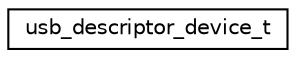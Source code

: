 digraph "Graphical Class Hierarchy"
{
 // LATEX_PDF_SIZE
  edge [fontname="Helvetica",fontsize="10",labelfontname="Helvetica",labelfontsize="10"];
  node [fontname="Helvetica",fontsize="10",shape=record];
  rankdir="LR";
  Node0 [label="usb_descriptor_device_t",height=0.2,width=0.4,color="black", fillcolor="white", style="filled",URL="$structusb__descriptor__device__t.html",tooltip="USB device descriptor (USB 2.0 spec table 9-8)"];
}

